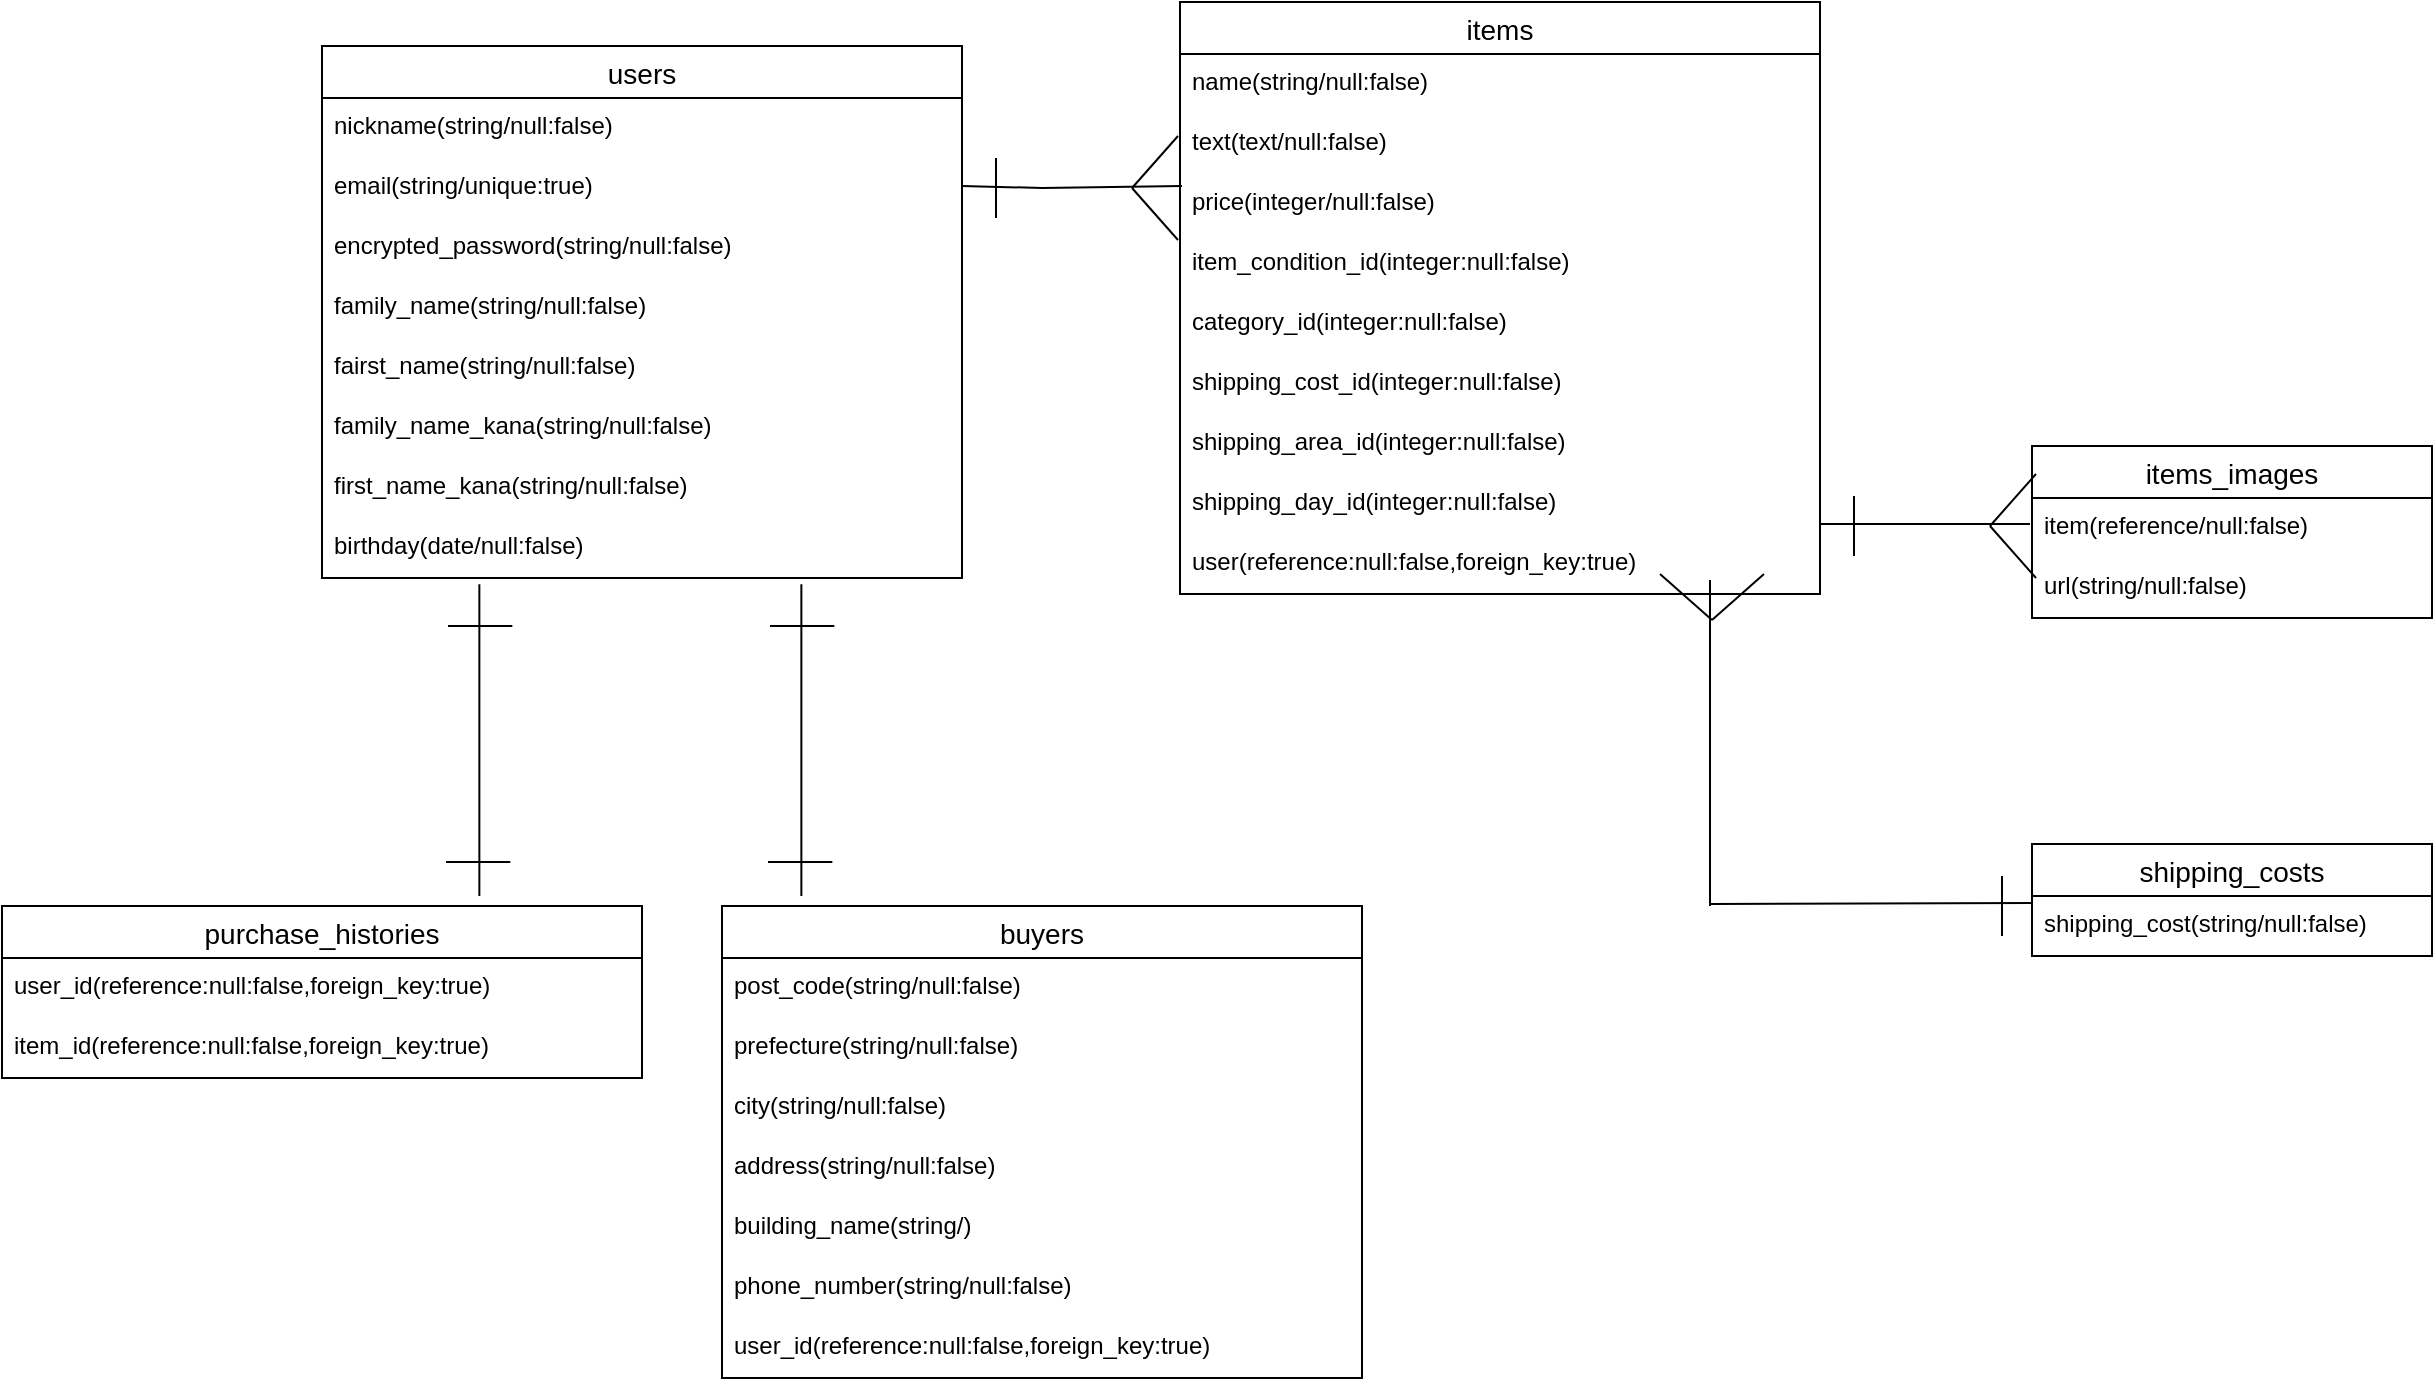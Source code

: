 <mxfile>
    <diagram id="EuzHYO6b3gsvZoO-Di91" name="ページ1">
        <mxGraphModel dx="2212" dy="499" grid="1" gridSize="10" guides="1" tooltips="1" connect="1" arrows="1" fold="1" page="1" pageScale="1" pageWidth="1654" pageHeight="1169" background="#ffffff" math="0" shadow="0">
            <root>
                <mxCell id="0"/>
                <mxCell id="1" parent="0"/>
                <mxCell id="2" value="items" style="swimlane;fontStyle=0;childLayout=stackLayout;horizontal=1;startSize=26;horizontalStack=0;resizeParent=1;resizeParentMax=0;resizeLast=0;collapsible=1;marginBottom=0;align=center;fontSize=14;swimlaneFillColor=default;" vertex="1" parent="1">
                    <mxGeometry x="509" y="148" width="320" height="296" as="geometry"/>
                </mxCell>
                <mxCell id="3" value="name(string/null:false)" style="text;strokeColor=none;fillColor=none;spacingLeft=4;spacingRight=4;overflow=hidden;rotatable=0;points=[[0,0.5],[1,0.5]];portConstraint=eastwest;fontSize=12;" vertex="1" parent="2">
                    <mxGeometry y="26" width="320" height="30" as="geometry"/>
                </mxCell>
                <mxCell id="4" value="text(text/null:false)" style="text;strokeColor=none;fillColor=none;spacingLeft=4;spacingRight=4;overflow=hidden;rotatable=0;points=[[0,0.5],[1,0.5]];portConstraint=eastwest;fontSize=12;" vertex="1" parent="2">
                    <mxGeometry y="56" width="320" height="30" as="geometry"/>
                </mxCell>
                <mxCell id="5" value="price(integer/null:false)" style="text;strokeColor=none;fillColor=none;spacingLeft=4;spacingRight=4;overflow=hidden;rotatable=0;points=[[0,0.5],[1,0.5]];portConstraint=eastwest;fontSize=12;" vertex="1" parent="2">
                    <mxGeometry y="86" width="320" height="30" as="geometry"/>
                </mxCell>
                <mxCell id="10" value="item_condition_id(integer:null:false)" style="text;strokeColor=none;fillColor=none;spacingLeft=4;spacingRight=4;overflow=hidden;rotatable=0;points=[[0,0.5],[1,0.5]];portConstraint=eastwest;fontSize=12;" vertex="1" parent="2">
                    <mxGeometry y="116" width="320" height="30" as="geometry"/>
                </mxCell>
                <mxCell id="9" value="category_id(integer:null:false)" style="text;strokeColor=none;fillColor=none;spacingLeft=4;spacingRight=4;overflow=hidden;rotatable=0;points=[[0,0.5],[1,0.5]];portConstraint=eastwest;fontSize=12;" vertex="1" parent="2">
                    <mxGeometry y="146" width="320" height="30" as="geometry"/>
                </mxCell>
                <mxCell id="8" value="shipping_cost_id(integer:null:false)" style="text;strokeColor=none;fillColor=none;spacingLeft=4;spacingRight=4;overflow=hidden;rotatable=0;points=[[0,0.5],[1,0.5]];portConstraint=eastwest;fontSize=12;" vertex="1" parent="2">
                    <mxGeometry y="176" width="320" height="30" as="geometry"/>
                </mxCell>
                <mxCell id="7" value="shipping_area_id(integer:null:false)" style="text;strokeColor=none;fillColor=none;spacingLeft=4;spacingRight=4;overflow=hidden;rotatable=0;points=[[0,0.5],[1,0.5]];portConstraint=eastwest;fontSize=12;" vertex="1" parent="2">
                    <mxGeometry y="206" width="320" height="30" as="geometry"/>
                </mxCell>
                <mxCell id="6" value="shipping_day_id(integer:null:false)" style="text;strokeColor=none;fillColor=none;spacingLeft=4;spacingRight=4;overflow=hidden;rotatable=0;points=[[0,0.5],[1,0.5]];portConstraint=eastwest;fontSize=12;" vertex="1" parent="2">
                    <mxGeometry y="236" width="320" height="30" as="geometry"/>
                </mxCell>
                <mxCell id="91" value="user(reference:null:false,foreign_key:true)" style="text;strokeColor=none;fillColor=none;spacingLeft=4;spacingRight=4;overflow=hidden;rotatable=0;points=[[0,0.5],[1,0.5]];portConstraint=eastwest;fontSize=12;" vertex="1" parent="2">
                    <mxGeometry y="266" width="320" height="30" as="geometry"/>
                </mxCell>
                <mxCell id="25" value="users" style="swimlane;fontStyle=0;childLayout=stackLayout;horizontal=1;startSize=26;horizontalStack=0;resizeParent=1;resizeParentMax=0;resizeLast=0;collapsible=1;marginBottom=0;align=center;fontSize=14;labelBackgroundColor=none;swimlaneFillColor=default;" vertex="1" parent="1">
                    <mxGeometry x="80" y="170" width="320" height="266" as="geometry"/>
                </mxCell>
                <mxCell id="26" value="nickname(string/null:false)" style="text;strokeColor=none;fillColor=none;spacingLeft=4;spacingRight=4;overflow=hidden;rotatable=0;points=[[0,0.5],[1,0.5]];portConstraint=eastwest;fontSize=12;" vertex="1" parent="25">
                    <mxGeometry y="26" width="320" height="30" as="geometry"/>
                </mxCell>
                <mxCell id="27" value="email(string/unique:true)" style="text;strokeColor=none;fillColor=none;spacingLeft=4;spacingRight=4;overflow=hidden;rotatable=0;points=[[0,0.5],[1,0.5]];portConstraint=eastwest;fontSize=12;" vertex="1" parent="25">
                    <mxGeometry y="56" width="320" height="30" as="geometry"/>
                </mxCell>
                <mxCell id="28" value="encrypted_password(string/null:false)" style="text;strokeColor=none;fillColor=none;spacingLeft=4;spacingRight=4;overflow=hidden;rotatable=0;points=[[0,0.5],[1,0.5]];portConstraint=eastwest;fontSize=12;" vertex="1" parent="25">
                    <mxGeometry y="86" width="320" height="30" as="geometry"/>
                </mxCell>
                <mxCell id="29" value="family_name(string/null:false)" style="text;strokeColor=none;fillColor=none;spacingLeft=4;spacingRight=4;overflow=hidden;rotatable=0;points=[[0,0.5],[1,0.5]];portConstraint=eastwest;fontSize=12;" vertex="1" parent="25">
                    <mxGeometry y="116" width="320" height="30" as="geometry"/>
                </mxCell>
                <mxCell id="30" value="fairst_name(string/null:false)" style="text;strokeColor=none;fillColor=none;spacingLeft=4;spacingRight=4;overflow=hidden;rotatable=0;points=[[0,0.5],[1,0.5]];portConstraint=eastwest;fontSize=12;" vertex="1" parent="25">
                    <mxGeometry y="146" width="320" height="30" as="geometry"/>
                </mxCell>
                <mxCell id="31" value="family_name_kana(string/null:false)" style="text;strokeColor=none;fillColor=none;spacingLeft=4;spacingRight=4;overflow=hidden;rotatable=0;points=[[0,0.5],[1,0.5]];portConstraint=eastwest;fontSize=12;" vertex="1" parent="25">
                    <mxGeometry y="176" width="320" height="30" as="geometry"/>
                </mxCell>
                <mxCell id="32" value="first_name_kana(string/null:false)" style="text;strokeColor=none;fillColor=none;spacingLeft=4;spacingRight=4;overflow=hidden;rotatable=0;points=[[0,0.5],[1,0.5]];portConstraint=eastwest;fontSize=12;" vertex="1" parent="25">
                    <mxGeometry y="206" width="320" height="30" as="geometry"/>
                </mxCell>
                <mxCell id="34" value="birthday(date/null:false)" style="text;strokeColor=none;fillColor=none;spacingLeft=4;spacingRight=4;overflow=hidden;rotatable=0;points=[[0,0.5],[1,0.5]];portConstraint=eastwest;fontSize=12;" vertex="1" parent="25">
                    <mxGeometry y="236" width="320" height="30" as="geometry"/>
                </mxCell>
                <mxCell id="36" value="buyers" style="swimlane;fontStyle=0;childLayout=stackLayout;horizontal=1;startSize=26;horizontalStack=0;resizeParent=1;resizeParentMax=0;resizeLast=0;collapsible=1;marginBottom=0;align=center;fontSize=14;swimlaneFillColor=default;" vertex="1" parent="1">
                    <mxGeometry x="280" y="600" width="320" height="236" as="geometry"/>
                </mxCell>
                <mxCell id="37" value="post_code(string/null:false)" style="text;strokeColor=none;fillColor=none;spacingLeft=4;spacingRight=4;overflow=hidden;rotatable=0;points=[[0,0.5],[1,0.5]];portConstraint=eastwest;fontSize=12;" vertex="1" parent="36">
                    <mxGeometry y="26" width="320" height="30" as="geometry"/>
                </mxCell>
                <mxCell id="38" value="prefecture(string/null:false)" style="text;strokeColor=none;fillColor=none;spacingLeft=4;spacingRight=4;overflow=hidden;rotatable=0;points=[[0,0.5],[1,0.5]];portConstraint=eastwest;fontSize=12;" vertex="1" parent="36">
                    <mxGeometry y="56" width="320" height="30" as="geometry"/>
                </mxCell>
                <mxCell id="39" value="city(string/null:false)" style="text;strokeColor=none;fillColor=none;spacingLeft=4;spacingRight=4;overflow=hidden;rotatable=0;points=[[0,0.5],[1,0.5]];portConstraint=eastwest;fontSize=12;" vertex="1" parent="36">
                    <mxGeometry y="86" width="320" height="30" as="geometry"/>
                </mxCell>
                <mxCell id="40" value="address(string/null:false)" style="text;strokeColor=none;fillColor=none;spacingLeft=4;spacingRight=4;overflow=hidden;rotatable=0;points=[[0,0.5],[1,0.5]];portConstraint=eastwest;fontSize=12;" vertex="1" parent="36">
                    <mxGeometry y="116" width="320" height="30" as="geometry"/>
                </mxCell>
                <mxCell id="41" value="building_name(string/)" style="text;strokeColor=none;fillColor=none;spacingLeft=4;spacingRight=4;overflow=hidden;rotatable=0;points=[[0,0.5],[1,0.5]];portConstraint=eastwest;fontSize=12;" vertex="1" parent="36">
                    <mxGeometry y="146" width="320" height="30" as="geometry"/>
                </mxCell>
                <mxCell id="42" value="phone_number(string/null:false)" style="text;strokeColor=none;fillColor=none;spacingLeft=4;spacingRight=4;overflow=hidden;rotatable=0;points=[[0,0.5],[1,0.5]];portConstraint=eastwest;fontSize=12;" vertex="1" parent="36">
                    <mxGeometry y="176" width="320" height="30" as="geometry"/>
                </mxCell>
                <mxCell id="44" value="user_id(reference:null:false,foreign_key:true)" style="text;strokeColor=none;fillColor=none;spacingLeft=4;spacingRight=4;overflow=hidden;rotatable=0;points=[[0,0.5],[1,0.5]];portConstraint=eastwest;fontSize=12;" vertex="1" parent="36">
                    <mxGeometry y="206" width="320" height="30" as="geometry"/>
                </mxCell>
                <mxCell id="63" value="" style="endArrow=none;html=1;rounded=0;movable=1;resizable=1;rotatable=1;deletable=1;editable=1;connectable=1;strokeColor=#000000;" edge="1" parent="1">
                    <mxGeometry relative="1" as="geometry">
                        <mxPoint x="774" y="600" as="sourcePoint"/>
                        <mxPoint x="774" y="437.0" as="targetPoint"/>
                    </mxGeometry>
                </mxCell>
                <mxCell id="65" value="" style="endArrow=none;html=1;rounded=0;strokeColor=#000000;" edge="1" parent="1">
                    <mxGeometry relative="1" as="geometry">
                        <mxPoint x="749" y="434.0" as="sourcePoint"/>
                        <mxPoint x="775" y="457.0" as="targetPoint"/>
                    </mxGeometry>
                </mxCell>
                <mxCell id="66" value="" style="endArrow=none;html=1;rounded=0;strokeColor=#000000;" edge="1" parent="1">
                    <mxGeometry relative="1" as="geometry">
                        <mxPoint x="775" y="457.0" as="sourcePoint"/>
                        <mxPoint x="801" y="434.0" as="targetPoint"/>
                    </mxGeometry>
                </mxCell>
                <mxCell id="67" value="" style="endArrow=none;html=1;rounded=0;movable=1;resizable=1;rotatable=1;deletable=1;editable=1;connectable=1;exitX=0.009;exitY=0.118;exitDx=0;exitDy=0;exitPerimeter=0;strokeColor=#000000;" edge="1" parent="1" source="19">
                    <mxGeometry relative="1" as="geometry">
                        <mxPoint x="774" y="762" as="sourcePoint"/>
                        <mxPoint x="774" y="599.0" as="targetPoint"/>
                    </mxGeometry>
                </mxCell>
                <mxCell id="68" value="" style="endArrow=none;html=1;rounded=0;strokeColor=#000000;" edge="1" parent="1">
                    <mxGeometry relative="1" as="geometry">
                        <mxPoint x="920.0" y="585.0" as="sourcePoint"/>
                        <mxPoint x="920.0" y="615.0" as="targetPoint"/>
                    </mxGeometry>
                </mxCell>
                <mxCell id="74" value="" style="endArrow=none;html=1;rounded=0;movable=1;resizable=1;rotatable=1;deletable=1;editable=1;connectable=1;exitX=0.124;exitY=-0.021;exitDx=0;exitDy=0;exitPerimeter=0;strokeColor=#000000;entryX=0.749;entryY=1.104;entryDx=0;entryDy=0;entryPerimeter=0;" edge="1" parent="1" source="36" target="34">
                    <mxGeometry relative="1" as="geometry">
                        <mxPoint x="320" y="659" as="sourcePoint"/>
                        <mxPoint x="320" y="496.0" as="targetPoint"/>
                    </mxGeometry>
                </mxCell>
                <mxCell id="75" value="" style="endArrow=none;html=1;rounded=0;strokeColor=#000000;" edge="1" parent="1">
                    <mxGeometry relative="1" as="geometry">
                        <mxPoint x="336.176" y="460.0" as="sourcePoint"/>
                        <mxPoint x="304" y="460" as="targetPoint"/>
                    </mxGeometry>
                </mxCell>
                <mxCell id="76" value="" style="endArrow=none;html=1;rounded=0;strokeColor=#000000;" edge="1" parent="1">
                    <mxGeometry relative="1" as="geometry">
                        <mxPoint x="335.176" y="578.0" as="sourcePoint"/>
                        <mxPoint x="303" y="578" as="targetPoint"/>
                    </mxGeometry>
                </mxCell>
                <mxCell id="15" value="items_images" style="swimlane;fontStyle=0;childLayout=stackLayout;horizontal=1;startSize=26;horizontalStack=0;resizeParent=1;resizeParentMax=0;resizeLast=0;collapsible=1;marginBottom=0;align=center;fontSize=14;swimlaneFillColor=default;" vertex="1" parent="1">
                    <mxGeometry x="935" y="370" width="200" height="86" as="geometry"/>
                </mxCell>
                <mxCell id="16" value="item(reference/null:false)" style="text;strokeColor=none;fillColor=none;spacingLeft=4;spacingRight=4;overflow=hidden;rotatable=0;points=[[0,0.5],[1,0.5]];portConstraint=eastwest;fontSize=12;" vertex="1" parent="15">
                    <mxGeometry y="26" width="200" height="30" as="geometry"/>
                </mxCell>
                <mxCell id="17" value="url(string/null:false)" style="text;strokeColor=none;fillColor=none;spacingLeft=4;spacingRight=4;overflow=hidden;rotatable=0;points=[[0,0.5],[1,0.5]];portConstraint=eastwest;fontSize=12;" vertex="1" parent="15">
                    <mxGeometry y="56" width="200" height="30" as="geometry"/>
                </mxCell>
                <mxCell id="18" value="shipping_costs" style="swimlane;fontStyle=0;childLayout=stackLayout;horizontal=1;startSize=26;horizontalStack=0;resizeParent=1;resizeParentMax=0;resizeLast=0;collapsible=1;marginBottom=0;align=center;fontSize=14;swimlaneFillColor=default;" vertex="1" parent="1">
                    <mxGeometry x="935" y="569" width="200" height="56" as="geometry"/>
                </mxCell>
                <mxCell id="19" value="shipping_cost(string/null:false)" style="text;strokeColor=none;fillColor=none;spacingLeft=4;spacingRight=4;overflow=hidden;rotatable=0;points=[[0,0.5],[1,0.5]];portConstraint=eastwest;fontSize=12;" vertex="1" parent="18">
                    <mxGeometry y="26" width="200" height="30" as="geometry"/>
                </mxCell>
                <mxCell id="45" value="" style="endArrow=none;html=1;rounded=0;strokeColor=#000000;" edge="1" parent="1">
                    <mxGeometry relative="1" as="geometry">
                        <mxPoint x="400" y="240" as="sourcePoint"/>
                        <mxPoint x="510" y="240" as="targetPoint"/>
                        <Array as="points">
                            <mxPoint x="440" y="241"/>
                        </Array>
                    </mxGeometry>
                </mxCell>
                <mxCell id="47" value="" style="endArrow=none;html=1;rounded=0;strokeColor=#000000;" edge="1" parent="1">
                    <mxGeometry relative="1" as="geometry">
                        <mxPoint x="417" y="256" as="sourcePoint"/>
                        <mxPoint x="417" y="226" as="targetPoint"/>
                    </mxGeometry>
                </mxCell>
                <mxCell id="48" value="" style="endArrow=none;html=1;rounded=0;strokeColor=#000000;" edge="1" parent="1">
                    <mxGeometry relative="1" as="geometry">
                        <mxPoint x="508" y="215.0" as="sourcePoint"/>
                        <mxPoint x="485" y="241.0" as="targetPoint"/>
                    </mxGeometry>
                </mxCell>
                <mxCell id="49" value="" style="endArrow=none;html=1;rounded=0;strokeColor=#000000;" edge="1" parent="1">
                    <mxGeometry relative="1" as="geometry">
                        <mxPoint x="485" y="241.0" as="sourcePoint"/>
                        <mxPoint x="508" y="267.0" as="targetPoint"/>
                    </mxGeometry>
                </mxCell>
                <mxCell id="58" value="" style="endArrow=none;html=1;rounded=0;strokeColor=#000000;" edge="1" parent="1">
                    <mxGeometry relative="1" as="geometry">
                        <mxPoint x="829" y="409.0" as="sourcePoint"/>
                        <mxPoint x="934" y="409.0" as="targetPoint"/>
                    </mxGeometry>
                </mxCell>
                <mxCell id="59" value="" style="endArrow=none;html=1;rounded=0;strokeColor=#000000;" edge="1" parent="1">
                    <mxGeometry relative="1" as="geometry">
                        <mxPoint x="846" y="425.0" as="sourcePoint"/>
                        <mxPoint x="846" y="395.0" as="targetPoint"/>
                    </mxGeometry>
                </mxCell>
                <mxCell id="60" value="" style="endArrow=none;html=1;rounded=0;strokeColor=#000000;" edge="1" parent="1">
                    <mxGeometry relative="1" as="geometry">
                        <mxPoint x="937" y="384.0" as="sourcePoint"/>
                        <mxPoint x="914" y="410.0" as="targetPoint"/>
                    </mxGeometry>
                </mxCell>
                <mxCell id="61" value="" style="endArrow=none;html=1;rounded=0;strokeColor=#000000;" edge="1" parent="1">
                    <mxGeometry relative="1" as="geometry">
                        <mxPoint x="914" y="410.0" as="sourcePoint"/>
                        <mxPoint x="937" y="436.0" as="targetPoint"/>
                    </mxGeometry>
                </mxCell>
                <mxCell id="79" value="purchase_histories" style="swimlane;fontStyle=0;childLayout=stackLayout;horizontal=1;startSize=26;horizontalStack=0;resizeParent=1;resizeParentMax=0;resizeLast=0;collapsible=1;marginBottom=0;align=center;fontSize=14;swimlaneFillColor=default;" vertex="1" parent="1">
                    <mxGeometry x="-80" y="600" width="320" height="86" as="geometry"/>
                </mxCell>
                <mxCell id="84" value="user_id(reference:null:false,foreign_key:true)" style="text;strokeColor=none;fillColor=none;spacingLeft=4;spacingRight=4;overflow=hidden;rotatable=0;points=[[0,0.5],[1,0.5]];portConstraint=eastwest;fontSize=12;" vertex="1" parent="79">
                    <mxGeometry y="26" width="320" height="30" as="geometry"/>
                </mxCell>
                <mxCell id="86" value="item_id(reference:null:false,foreign_key:true)" style="text;strokeColor=none;fillColor=none;spacingLeft=4;spacingRight=4;overflow=hidden;rotatable=0;points=[[0,0.5],[1,0.5]];portConstraint=eastwest;fontSize=12;" vertex="1" parent="79">
                    <mxGeometry y="56" width="320" height="30" as="geometry"/>
                </mxCell>
                <mxCell id="88" value="" style="endArrow=none;html=1;rounded=0;movable=1;resizable=1;rotatable=1;deletable=1;editable=1;connectable=1;exitX=0.124;exitY=-0.021;exitDx=0;exitDy=0;exitPerimeter=0;strokeColor=#000000;entryX=0.749;entryY=1.104;entryDx=0;entryDy=0;entryPerimeter=0;" edge="1" parent="1">
                    <mxGeometry relative="1" as="geometry">
                        <mxPoint x="158.68" y="595.044" as="sourcePoint"/>
                        <mxPoint x="158.68" y="439.12" as="targetPoint"/>
                    </mxGeometry>
                </mxCell>
                <mxCell id="89" value="" style="endArrow=none;html=1;rounded=0;strokeColor=#000000;" edge="1" parent="1">
                    <mxGeometry relative="1" as="geometry">
                        <mxPoint x="175.176" y="460.0" as="sourcePoint"/>
                        <mxPoint x="143" y="460" as="targetPoint"/>
                    </mxGeometry>
                </mxCell>
                <mxCell id="90" value="" style="endArrow=none;html=1;rounded=0;strokeColor=#000000;" edge="1" parent="1">
                    <mxGeometry relative="1" as="geometry">
                        <mxPoint x="174.176" y="578.0" as="sourcePoint"/>
                        <mxPoint x="142" y="578" as="targetPoint"/>
                    </mxGeometry>
                </mxCell>
            </root>
        </mxGraphModel>
    </diagram>
</mxfile>